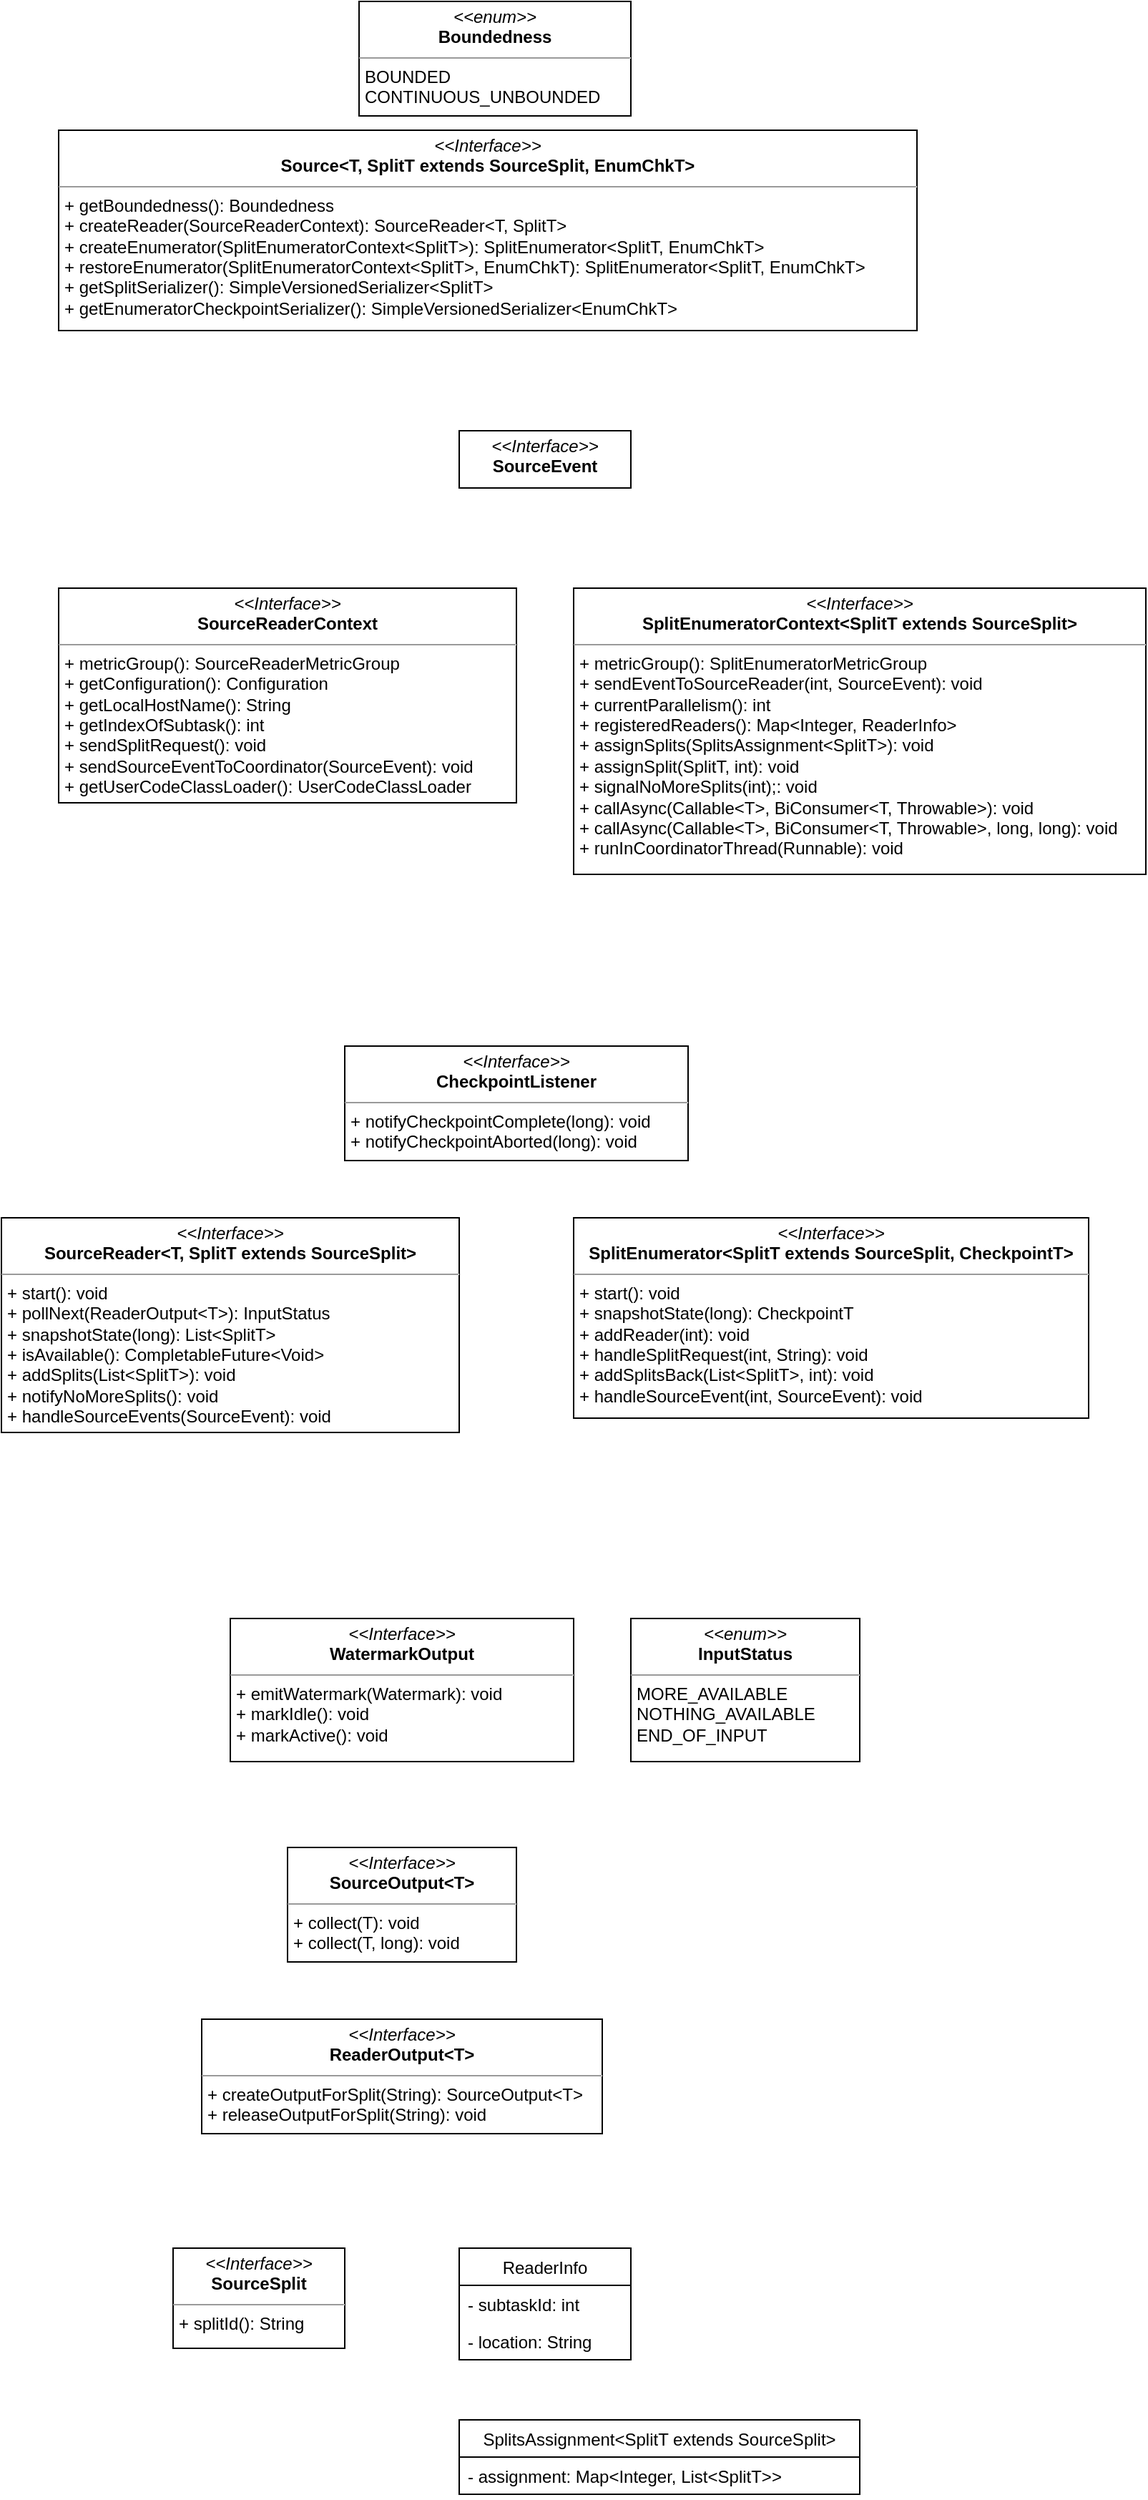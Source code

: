 <mxfile version="16.5.1" type="device"><diagram id="u-qYi5J7tLObbc35B_6S" name="第 1 页"><mxGraphModel dx="1106" dy="737" grid="1" gridSize="10" guides="1" tooltips="1" connect="1" arrows="1" fold="1" page="1" pageScale="1" pageWidth="827" pageHeight="1169" math="0" shadow="0"><root><mxCell id="0"/><mxCell id="1" parent="0"/><mxCell id="8BP-HTeBMmziVTkC2FrS-5" value="&lt;p style=&quot;margin: 0px ; margin-top: 4px ; text-align: center&quot;&gt;&lt;i&gt;&amp;lt;&amp;lt;enum&amp;gt;&amp;gt;&lt;/i&gt;&lt;br&gt;&lt;b&gt;Boundedness&lt;/b&gt;&lt;br&gt;&lt;/p&gt;&lt;hr size=&quot;1&quot;&gt;&lt;p style=&quot;margin: 0px ; margin-left: 4px&quot;&gt;BOUNDED&lt;br&gt;CONTINUOUS_UNBOUNDED&lt;/p&gt;&lt;p style=&quot;margin: 0px ; margin-left: 4px&quot;&gt;&lt;br&gt;&lt;/p&gt;" style="verticalAlign=top;align=left;overflow=fill;fontSize=12;fontFamily=Helvetica;html=1;" vertex="1" parent="1"><mxGeometry x="370" y="70" width="190" height="80" as="geometry"/></mxCell><mxCell id="8BP-HTeBMmziVTkC2FrS-6" value="&lt;p style=&quot;margin: 0px ; margin-top: 4px ; text-align: center&quot;&gt;&lt;i&gt;&amp;lt;&amp;lt;Interface&amp;gt;&amp;gt;&lt;/i&gt;&lt;br&gt;&lt;b&gt;Source&amp;lt;T, SplitT extends SourceSplit, EnumChkT&amp;gt;&lt;/b&gt;&lt;/p&gt;&lt;hr size=&quot;1&quot;&gt;&lt;p style=&quot;margin: 0px ; margin-left: 4px&quot;&gt;+ getBoundedness(): Boundedness&lt;/p&gt;&lt;p style=&quot;margin: 0px ; margin-left: 4px&quot;&gt;+ createReader(SourceReaderContext): SourceReader&amp;lt;T, SplitT&amp;gt;&lt;/p&gt;&lt;p style=&quot;margin: 0px ; margin-left: 4px&quot;&gt;+ createEnumerator(SplitEnumeratorContext&amp;lt;SplitT&amp;gt;): SplitEnumerator&amp;lt;SplitT, EnumChkT&amp;gt;&lt;/p&gt;&lt;p style=&quot;margin: 0px ; margin-left: 4px&quot;&gt;+ restoreEnumerator(SplitEnumeratorContext&amp;lt;SplitT&amp;gt;, EnumChkT): SplitEnumerator&amp;lt;SplitT, EnumChkT&amp;gt;&lt;/p&gt;&lt;p style=&quot;margin: 0px ; margin-left: 4px&quot;&gt;+ getSplitSerializer(): SimpleVersionedSerializer&amp;lt;SplitT&amp;gt;&lt;/p&gt;&lt;p style=&quot;margin: 0px ; margin-left: 4px&quot;&gt;+ getEnumeratorCheckpointSerializer(): SimpleVersionedSerializer&amp;lt;EnumChkT&amp;gt;&lt;/p&gt;" style="verticalAlign=top;align=left;overflow=fill;fontSize=12;fontFamily=Helvetica;html=1;" vertex="1" parent="1"><mxGeometry x="160" y="160" width="600" height="140" as="geometry"/></mxCell><mxCell id="8BP-HTeBMmziVTkC2FrS-7" value="&lt;p style=&quot;margin: 0px ; margin-top: 4px ; text-align: center&quot;&gt;&lt;i&gt;&amp;lt;&amp;lt;Interface&amp;gt;&amp;gt;&lt;/i&gt;&lt;br&gt;&lt;b&gt;SourceReaderContext&lt;/b&gt;&lt;br&gt;&lt;/p&gt;&lt;hr size=&quot;1&quot;&gt;&lt;p style=&quot;margin: 0px ; margin-left: 4px&quot;&gt;+ metricGroup(): SourceReaderMetricGroup&lt;/p&gt;&lt;p style=&quot;margin: 0px ; margin-left: 4px&quot;&gt;+ getConfiguration(): Configuration&lt;/p&gt;&lt;p style=&quot;margin: 0px ; margin-left: 4px&quot;&gt;+ getLocalHostName(): String&lt;/p&gt;&lt;p style=&quot;margin: 0px ; margin-left: 4px&quot;&gt;+ getIndexOfSubtask(): int&lt;/p&gt;&lt;p style=&quot;margin: 0px ; margin-left: 4px&quot;&gt;+ sendSplitRequest(): void&lt;/p&gt;&lt;p style=&quot;margin: 0px ; margin-left: 4px&quot;&gt;+ sendSourceEventToCoordinator(SourceEvent): void&lt;/p&gt;&lt;p style=&quot;margin: 0px ; margin-left: 4px&quot;&gt;+ getUserCodeClassLoader(): UserCodeClassLoader&lt;/p&gt;" style="verticalAlign=top;align=left;overflow=fill;fontSize=12;fontFamily=Helvetica;html=1;" vertex="1" parent="1"><mxGeometry x="160" y="480" width="320" height="150" as="geometry"/></mxCell><mxCell id="8BP-HTeBMmziVTkC2FrS-8" value="&lt;p style=&quot;margin: 0px ; margin-top: 4px ; text-align: center&quot;&gt;&lt;i&gt;&amp;lt;&amp;lt;Interface&amp;gt;&amp;gt;&lt;/i&gt;&lt;br&gt;&lt;b&gt;SplitEnumeratorContext&amp;lt;SplitT extends SourceSplit&amp;gt;&lt;/b&gt;&lt;br&gt;&lt;/p&gt;&lt;hr size=&quot;1&quot;&gt;&lt;p style=&quot;margin: 0px ; margin-left: 4px&quot;&gt;+ metricGroup(): SplitEnumeratorMetricGroup&lt;/p&gt;&lt;p style=&quot;margin: 0px ; margin-left: 4px&quot;&gt;+ sendEventToSourceReader(int, SourceEvent): void&lt;/p&gt;&lt;p style=&quot;margin: 0px ; margin-left: 4px&quot;&gt;+ currentParallelism(): int&lt;/p&gt;&lt;p style=&quot;margin: 0px ; margin-left: 4px&quot;&gt;+ registeredReaders(): Map&amp;lt;Integer, ReaderInfo&amp;gt;&lt;/p&gt;&lt;p style=&quot;margin: 0px ; margin-left: 4px&quot;&gt;+ assignSplits(SplitsAssignment&amp;lt;SplitT&amp;gt;): void&lt;/p&gt;&lt;p style=&quot;margin: 0px ; margin-left: 4px&quot;&gt;+ assignSplit(SplitT, int): void&lt;/p&gt;&lt;p style=&quot;margin: 0px ; margin-left: 4px&quot;&gt;+ signalNoMoreSplits(int);: void&lt;/p&gt;&lt;p style=&quot;margin: 0px ; margin-left: 4px&quot;&gt;+ callAsync(Callable&amp;lt;T&amp;gt;, BiConsumer&amp;lt;T, Throwable&amp;gt;): void&lt;/p&gt;&lt;p style=&quot;margin: 0px ; margin-left: 4px&quot;&gt;+ callAsync(Callable&amp;lt;T&amp;gt;, BiConsumer&amp;lt;T, Throwable&amp;gt;, long, long): void&lt;/p&gt;&lt;p style=&quot;margin: 0px ; margin-left: 4px&quot;&gt;+ runInCoordinatorThread(Runnable): void&lt;/p&gt;" style="verticalAlign=top;align=left;overflow=fill;fontSize=12;fontFamily=Helvetica;html=1;" vertex="1" parent="1"><mxGeometry x="520" y="480" width="400" height="200" as="geometry"/></mxCell><mxCell id="8BP-HTeBMmziVTkC2FrS-9" value="&lt;p style=&quot;margin: 0px ; margin-top: 4px ; text-align: center&quot;&gt;&lt;i&gt;&amp;lt;&amp;lt;Interface&amp;gt;&amp;gt;&lt;/i&gt;&lt;br&gt;&lt;b&gt;SourceReader&amp;lt;T, SplitT extends SourceSplit&amp;gt;&lt;/b&gt;&lt;br&gt;&lt;/p&gt;&lt;hr size=&quot;1&quot;&gt;&lt;p style=&quot;margin: 0px ; margin-left: 4px&quot;&gt;+ start(): void&lt;/p&gt;&lt;p style=&quot;margin: 0px ; margin-left: 4px&quot;&gt;+ pollNext(ReaderOutput&amp;lt;T&amp;gt;): InputStatus&lt;/p&gt;&lt;p style=&quot;margin: 0px ; margin-left: 4px&quot;&gt;+ snapshotState(long): List&amp;lt;SplitT&amp;gt;&lt;/p&gt;&lt;p style=&quot;margin: 0px ; margin-left: 4px&quot;&gt;+ isAvailable(): CompletableFuture&amp;lt;Void&amp;gt;&lt;/p&gt;&lt;p style=&quot;margin: 0px ; margin-left: 4px&quot;&gt;+ addSplits(List&amp;lt;SplitT&amp;gt;): void&lt;/p&gt;&lt;p style=&quot;margin: 0px ; margin-left: 4px&quot;&gt;+ notifyNoMoreSplits(): void&lt;/p&gt;&lt;p style=&quot;margin: 0px ; margin-left: 4px&quot;&gt;+ handleSourceEvents(SourceEvent): void&lt;/p&gt;" style="verticalAlign=top;align=left;overflow=fill;fontSize=12;fontFamily=Helvetica;html=1;" vertex="1" parent="1"><mxGeometry x="120" y="920" width="320" height="150" as="geometry"/></mxCell><mxCell id="8BP-HTeBMmziVTkC2FrS-10" value="&lt;p style=&quot;margin: 0px ; margin-top: 4px ; text-align: center&quot;&gt;&lt;i&gt;&amp;lt;&amp;lt;Interface&amp;gt;&amp;gt;&lt;/i&gt;&lt;br&gt;&lt;b&gt;CheckpointListener&lt;/b&gt;&lt;br&gt;&lt;/p&gt;&lt;hr size=&quot;1&quot;&gt;&lt;p style=&quot;margin: 0px ; margin-left: 4px&quot;&gt;+ notifyCheckpointComplete(long): void&lt;/p&gt;&lt;p style=&quot;margin: 0px ; margin-left: 4px&quot;&gt;+ notifyCheckpointAborted(long): void&lt;/p&gt;" style="verticalAlign=top;align=left;overflow=fill;fontSize=12;fontFamily=Helvetica;html=1;" vertex="1" parent="1"><mxGeometry x="360" y="800" width="240" height="80" as="geometry"/></mxCell><mxCell id="8BP-HTeBMmziVTkC2FrS-11" value="&lt;p style=&quot;margin: 0px ; margin-top: 4px ; text-align: center&quot;&gt;&lt;i&gt;&amp;lt;&amp;lt;Interface&amp;gt;&amp;gt;&lt;/i&gt;&lt;br&gt;&lt;b&gt;SplitEnumerator&amp;lt;SplitT extends SourceSplit, CheckpointT&amp;gt;&lt;/b&gt;&lt;br&gt;&lt;/p&gt;&lt;hr size=&quot;1&quot;&gt;&lt;p style=&quot;margin: 0px ; margin-left: 4px&quot;&gt;+ start(): void&lt;/p&gt;&lt;p style=&quot;margin: 0px ; margin-left: 4px&quot;&gt;+ snapshotState(long): CheckpointT&lt;/p&gt;&lt;p style=&quot;margin: 0px ; margin-left: 4px&quot;&gt;+ addReader(int): void&lt;/p&gt;&lt;p style=&quot;margin: 0px ; margin-left: 4px&quot;&gt;+ handleSplitRequest(int, String): void&lt;/p&gt;&lt;p style=&quot;margin: 0px ; margin-left: 4px&quot;&gt;+ addSplitsBack(List&amp;lt;SplitT&amp;gt;, int): void&lt;/p&gt;&lt;p style=&quot;margin: 0px ; margin-left: 4px&quot;&gt;+ handleSourceEvent(int, SourceEvent): void&lt;/p&gt;" style="verticalAlign=top;align=left;overflow=fill;fontSize=12;fontFamily=Helvetica;html=1;" vertex="1" parent="1"><mxGeometry x="520" y="920" width="360" height="140" as="geometry"/></mxCell><mxCell id="8BP-HTeBMmziVTkC2FrS-12" value="&lt;p style=&quot;margin: 0px ; margin-top: 4px ; text-align: center&quot;&gt;&lt;i&gt;&amp;lt;&amp;lt;Interface&amp;gt;&amp;gt;&lt;/i&gt;&lt;br&gt;&lt;b&gt;SourceEvent&lt;/b&gt;&lt;/p&gt;" style="verticalAlign=top;align=left;overflow=fill;fontSize=12;fontFamily=Helvetica;html=1;" vertex="1" parent="1"><mxGeometry x="440" y="370" width="120" height="40" as="geometry"/></mxCell><mxCell id="8BP-HTeBMmziVTkC2FrS-14" value="&lt;p style=&quot;margin: 0px ; margin-top: 4px ; text-align: center&quot;&gt;&lt;i&gt;&amp;lt;&amp;lt;Interface&amp;gt;&amp;gt;&lt;/i&gt;&lt;br&gt;&lt;b&gt;WatermarkOutput&lt;/b&gt;&lt;br&gt;&lt;/p&gt;&lt;hr size=&quot;1&quot;&gt;&lt;p style=&quot;margin: 0px ; margin-left: 4px&quot;&gt;+ emitWatermark(Watermark): void&lt;/p&gt;&lt;p style=&quot;margin: 0px ; margin-left: 4px&quot;&gt;+ markIdle(): void&lt;/p&gt;&lt;p style=&quot;margin: 0px ; margin-left: 4px&quot;&gt;+ markActive(): void&lt;/p&gt;" style="verticalAlign=top;align=left;overflow=fill;fontSize=12;fontFamily=Helvetica;html=1;" vertex="1" parent="1"><mxGeometry x="280" y="1200" width="240" height="100" as="geometry"/></mxCell><mxCell id="8BP-HTeBMmziVTkC2FrS-15" value="&lt;p style=&quot;margin: 0px ; margin-top: 4px ; text-align: center&quot;&gt;&lt;i&gt;&amp;lt;&amp;lt;Interface&amp;gt;&amp;gt;&lt;/i&gt;&lt;br&gt;&lt;b&gt;SourceOutput&amp;lt;T&amp;gt;&lt;/b&gt;&lt;br&gt;&lt;/p&gt;&lt;hr size=&quot;1&quot;&gt;&lt;p style=&quot;margin: 0px ; margin-left: 4px&quot;&gt;+ collect(T): void&lt;/p&gt;&lt;p style=&quot;margin: 0px ; margin-left: 4px&quot;&gt;+ collect(T, long): void&lt;/p&gt;" style="verticalAlign=top;align=left;overflow=fill;fontSize=12;fontFamily=Helvetica;html=1;" vertex="1" parent="1"><mxGeometry x="320" y="1360" width="160" height="80" as="geometry"/></mxCell><mxCell id="8BP-HTeBMmziVTkC2FrS-16" value="&lt;p style=&quot;margin: 0px ; margin-top: 4px ; text-align: center&quot;&gt;&lt;i&gt;&amp;lt;&amp;lt;Interface&amp;gt;&amp;gt;&lt;/i&gt;&lt;br&gt;&lt;b&gt;ReaderOutput&amp;lt;T&amp;gt;&lt;/b&gt;&lt;br&gt;&lt;/p&gt;&lt;hr size=&quot;1&quot;&gt;&lt;p style=&quot;margin: 0px ; margin-left: 4px&quot;&gt;+ createOutputForSplit(String): SourceOutput&amp;lt;T&amp;gt;&lt;/p&gt;&lt;p style=&quot;margin: 0px ; margin-left: 4px&quot;&gt;+ releaseOutputForSplit(String): void&lt;/p&gt;" style="verticalAlign=top;align=left;overflow=fill;fontSize=12;fontFamily=Helvetica;html=1;" vertex="1" parent="1"><mxGeometry x="260" y="1480" width="280" height="80" as="geometry"/></mxCell><mxCell id="8BP-HTeBMmziVTkC2FrS-17" value="&lt;p style=&quot;margin: 0px ; margin-top: 4px ; text-align: center&quot;&gt;&lt;i&gt;&amp;lt;&amp;lt;enum&amp;gt;&amp;gt;&lt;/i&gt;&lt;br&gt;&lt;b&gt;InputStatus&lt;/b&gt;&lt;br&gt;&lt;/p&gt;&lt;hr size=&quot;1&quot;&gt;&lt;p style=&quot;margin: 0px ; margin-left: 4px&quot;&gt;MORE_AVAILABLE&lt;br&gt;NOTHING_AVAILABLE&lt;/p&gt;&lt;p style=&quot;margin: 0px ; margin-left: 4px&quot;&gt;END_OF_INPUT&lt;br&gt;&lt;/p&gt;&lt;p style=&quot;margin: 0px ; margin-left: 4px&quot;&gt;&lt;br&gt;&lt;/p&gt;" style="verticalAlign=top;align=left;overflow=fill;fontSize=12;fontFamily=Helvetica;html=1;" vertex="1" parent="1"><mxGeometry x="560" y="1200" width="160" height="100" as="geometry"/></mxCell><mxCell id="8BP-HTeBMmziVTkC2FrS-18" value="&lt;p style=&quot;margin: 0px ; margin-top: 4px ; text-align: center&quot;&gt;&lt;i&gt;&amp;lt;&amp;lt;Interface&amp;gt;&amp;gt;&lt;/i&gt;&lt;br&gt;&lt;b&gt;SourceSplit&lt;/b&gt;&lt;br&gt;&lt;/p&gt;&lt;hr size=&quot;1&quot;&gt;&lt;p style=&quot;margin: 0px ; margin-left: 4px&quot;&gt;+ splitId(): String&lt;br&gt;&lt;/p&gt;" style="verticalAlign=top;align=left;overflow=fill;fontSize=12;fontFamily=Helvetica;html=1;" vertex="1" parent="1"><mxGeometry x="240" y="1640" width="120" height="70" as="geometry"/></mxCell><mxCell id="8BP-HTeBMmziVTkC2FrS-19" value="ReaderInfo" style="swimlane;fontStyle=0;childLayout=stackLayout;horizontal=1;startSize=26;fillColor=none;horizontalStack=0;resizeParent=1;resizeParentMax=0;resizeLast=0;collapsible=1;marginBottom=0;" vertex="1" parent="1"><mxGeometry x="440" y="1640" width="120" height="78" as="geometry"/></mxCell><mxCell id="8BP-HTeBMmziVTkC2FrS-20" value="- subtaskId: int" style="text;strokeColor=none;fillColor=none;align=left;verticalAlign=top;spacingLeft=4;spacingRight=4;overflow=hidden;rotatable=0;points=[[0,0.5],[1,0.5]];portConstraint=eastwest;" vertex="1" parent="8BP-HTeBMmziVTkC2FrS-19"><mxGeometry y="26" width="120" height="26" as="geometry"/></mxCell><mxCell id="8BP-HTeBMmziVTkC2FrS-21" value="- location: String" style="text;strokeColor=none;fillColor=none;align=left;verticalAlign=top;spacingLeft=4;spacingRight=4;overflow=hidden;rotatable=0;points=[[0,0.5],[1,0.5]];portConstraint=eastwest;" vertex="1" parent="8BP-HTeBMmziVTkC2FrS-19"><mxGeometry y="52" width="120" height="26" as="geometry"/></mxCell><mxCell id="8BP-HTeBMmziVTkC2FrS-23" value="SplitsAssignment&lt;SplitT extends SourceSplit&gt;" style="swimlane;fontStyle=0;childLayout=stackLayout;horizontal=1;startSize=26;fillColor=none;horizontalStack=0;resizeParent=1;resizeParentMax=0;resizeLast=0;collapsible=1;marginBottom=0;" vertex="1" parent="1"><mxGeometry x="440" y="1760" width="280" height="52" as="geometry"/></mxCell><mxCell id="8BP-HTeBMmziVTkC2FrS-24" value="- assignment: Map&lt;Integer, List&lt;SplitT&gt;&gt;" style="text;strokeColor=none;fillColor=none;align=left;verticalAlign=top;spacingLeft=4;spacingRight=4;overflow=hidden;rotatable=0;points=[[0,0.5],[1,0.5]];portConstraint=eastwest;" vertex="1" parent="8BP-HTeBMmziVTkC2FrS-23"><mxGeometry y="26" width="280" height="26" as="geometry"/></mxCell></root></mxGraphModel></diagram></mxfile>